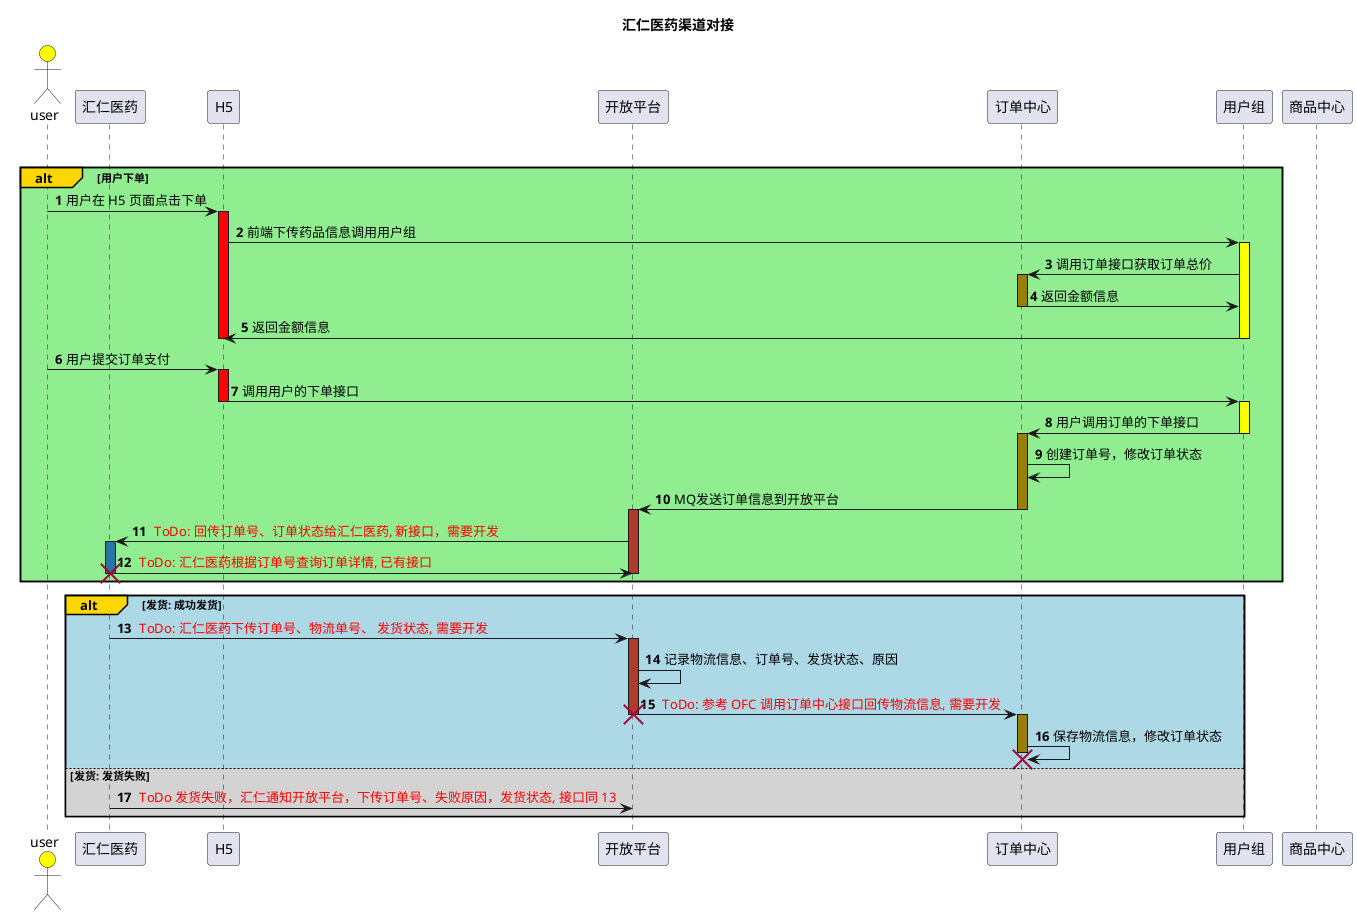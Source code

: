 @startuml

title 汇仁医药渠道对接
autonumber
actor user #Yellow
participant "汇仁医药" as  huiren
participant "H5" as H5
participant "开放平台" as openApi
participant "订单中心" as orderCenter
participant "用户组" as userCenter
participant "商品中心" as productCent

alt#Gold #LightBlue 医带患问诊
alt#Gold #LightGreen 用户下单
user -> H5 : 用户在 H5 页面点击下单
activate H5 #red
    H5 -> userCenter : 前端下传药品信息调用用户组
    activate userCenter #yellow
        userCenter -> orderCenter : 调用订单接口获取订单总价
        activate orderCenter #9A7D0A
            orderCenter -> userCenter : 返回金额信息
        deactivate orderCenter
        userCenter -> H5 : 返回金额信息
    deactivate userCenter
deactivate H5
user -> H5 : 用户提交订单支付
activate H5 #red
    H5 -> userCenter : 调用用户的下单接口
deactivate H5
activate userCenter #yellow
    userCenter -> orderCenter : 用户调用订单的下单接口
deactivate userCenter
activate orderCenter #9A7D0A
    orderCenter -> orderCenter : 创建订单号，修改订单状态
    orderCenter -> openApi : MQ发送订单信息到开放平台
deactivate orderCenter
activate openApi #B03A2E
    openApi -> huiren : <color red> ToDo: 回传订单号、订单状态给汇仁医药, 新接口，需要开发
    activate huiren #2874A6
    huiren -> openApi : <color red> ToDo: 汇仁医药根据订单号查询订单详情, 已有接口
    destroy huiren
deactivate openApi
end

alt#Gold #lightBlue 发货: 成功发货
huiren -> openApi : <color red> ToDo: 汇仁医药下传订单号、物流单号、 发货状态, 需要开发
activate openApi #B03A2E
    openApi -> openApi : 记录物流信息、订单号、发货状态、原因
    openApi -> orderCenter : <color red> ToDo: 参考 OFC 调用订单中心接口回传物流信息, 需要开发
destroy openApi
activate orderCenter #9A7D0A
    orderCenter -> orderCenter : 保存物流信息，修改订单状态
destroy orderCenter
else #lightGray 发货: 发货失败
    huiren -> openApi : <color red> ToDo 发货失败，汇仁通知开放平台，下传订单号、失败原因，发货状态, 接口同 13
end

@enduml